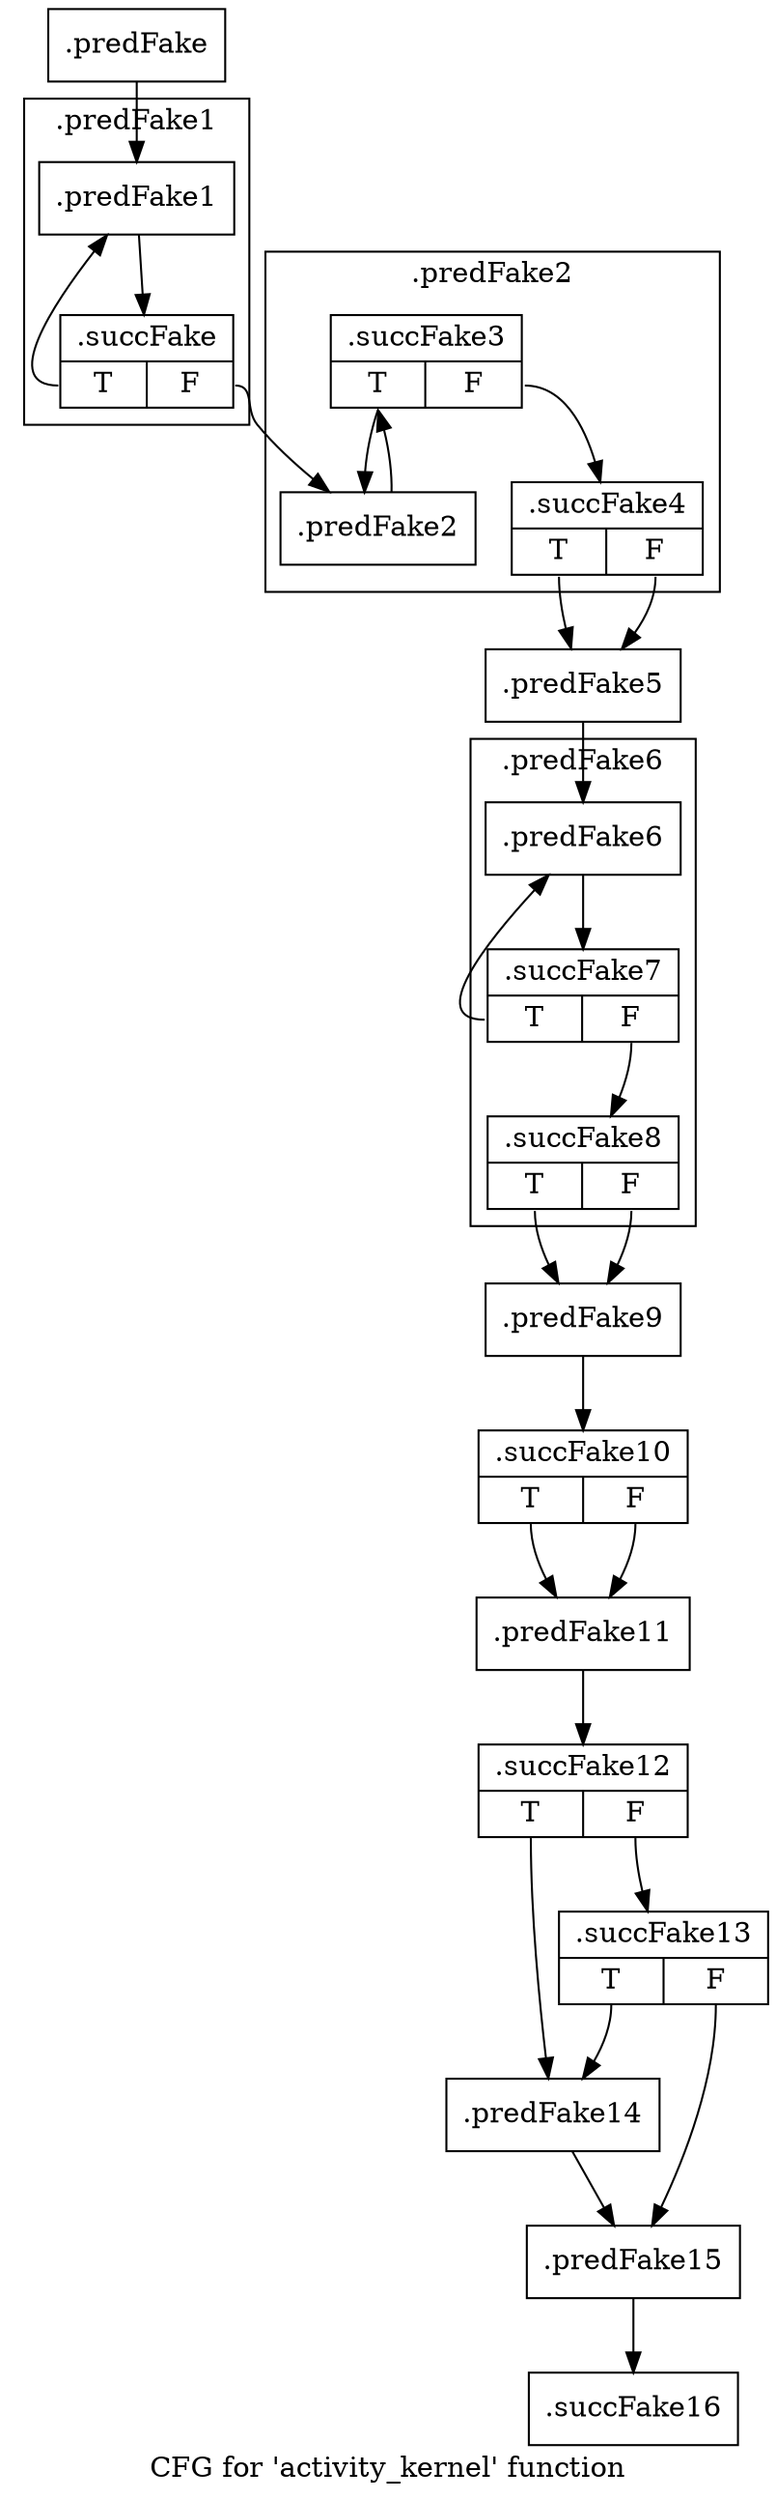 digraph "CFG for 'activity_kernel' function" {
	label="CFG for 'activity_kernel' function";

	Node0x33a6b50 [shape=record,filename="",linenumber="",label="{.predFake}"];
	Node0x33a6b50 -> Node0x33c7ce0[ callList="" memoryops="" filename="../../../../activity_kernel.c" execusionnum="0"];
	Node0x33c3d90 [shape=record,filename="../../../../activity_kernel.c",linenumber="24",label="{.succFake4|{<s0>T|<s1>F}}"];
	Node0x33c3d90:s0 -> Node0x33c7fb0[ callList="" memoryops="" filename="../../../../activity_kernel.c" execusionnum="0"];
	Node0x33c3d90:s1 -> Node0x33c7fb0;
	Node0x33c7fb0 [shape=record,filename="../../../../activity_kernel.c",linenumber="28",label="{.predFake5}"];
	Node0x33c7fb0 -> Node0x33c8000[ callList="" memoryops="" filename="../../../../activity_kernel.c" execusionnum="0"];
	Node0x33c4090 [shape=record,filename="../../../../activity_kernel.c",linenumber="35",label="{.succFake8|{<s0>T|<s1>F}}"];
	Node0x33c4090:s0 -> Node0x33c8190[ callList="" memoryops="" filename="../../../../activity_kernel.c" execusionnum="0"];
	Node0x33c4090:s1 -> Node0x33c8190;
	Node0x33c8190 [shape=record,filename="../../../../activity_kernel.c",linenumber="39",label="{.predFake9}"];
	Node0x33c8190 -> Node0x33c4280[ callList="" memoryops="" filename="../../../../activity_kernel.c" execusionnum="0"];
	Node0x33c4280 [shape=record,filename="../../../../activity_kernel.c",linenumber="41",label="{.succFake10|{<s0>T|<s1>F}}"];
	Node0x33c4280:s0 -> Node0x33c8230[ callList="" memoryops="" filename="../../../../activity_kernel.c" execusionnum="0"];
	Node0x33c4280:s1 -> Node0x33c8230;
	Node0x33c8230 [shape=record,filename="../../../../activity_kernel.c",linenumber="46",label="{.predFake11}"];
	Node0x33c8230 -> Node0x33c4360[ callList="" memoryops="" filename="../../../../activity_kernel.c" execusionnum="0"];
	Node0x33c4360 [shape=record,filename="../../../../activity_kernel.c",linenumber="46",label="{.succFake12|{<s0>T|<s1>F}}"];
	Node0x33c4360:s0 -> Node0x33c82d0;
	Node0x33c4360:s1 -> Node0x33c4410[ callList="" memoryops="" filename="../../../../activity_kernel.c" execusionnum="0"];
	Node0x33c4410 [shape=record,filename="../../../../activity_kernel.c",linenumber="46",label="{.succFake13|{<s0>T|<s1>F}}"];
	Node0x33c4410:s0 -> Node0x33c82d0;
	Node0x33c4410:s1 -> Node0x33c8320;
	Node0x33c82d0 [shape=record,filename="../../../../activity_kernel.c",linenumber="47",label="{.predFake14}"];
	Node0x33c82d0 -> Node0x33c8320[ callList="" memoryops="" filename="../../../../activity_kernel.c" execusionnum="0"];
	Node0x33c8320 [shape=record,filename="../../../../activity_kernel.c",linenumber="55",label="{.predFake15}"];
	Node0x33c8320 -> Node0x33debb0[ callList="" memoryops="" filename="../../../../activity_kernel.c" execusionnum="0"];
	Node0x33debb0 [shape=record,filename="../../../../activity_kernel.c",linenumber="55",label="{.succFake16}"];
subgraph cluster_0 {
	label=".predFake6";
	tripcount="0";
	invocationtime="-1";

	Node0x33c8000 [shape=record,filename="../../../../activity_kernel.c",linenumber="28",label="{.predFake6}"];
	Node0x33c8000 -> Node0x33c3fe0[ callList="" memoryops="" filename="../../../../activity_kernel.c" execusionnum="0"];
	Node0x33c3fe0 [shape=record,filename="../../../../activity_kernel.c",linenumber="28",label="{.succFake7|{<s0>T|<s1>F}}"];
	Node0x33c3fe0:s0 -> Node0x33c8000[ callList="" memoryops="" filename="../../../../activity_kernel.c" execusionnum="0"];
	Node0x33c3fe0:s1 -> Node0x33c4090[ callList="" memoryops="" filename="../../../../activity_kernel.c" execusionnum="0"];
}
subgraph cluster_1 {
	label=".predFake2";
	tripcount="0";
	invocationtime="-1";

	Node0x33c7e20 [shape=record,filename="../../../../activity_kernel.c",linenumber="15",label="{.predFake2}"];
	Node0x33c7e20 -> Node0x33c3d40[ callList="" memoryops="" filename="../../../../activity_kernel.c" execusionnum="0"];
	Node0x33c3d40 [shape=record,filename="../../../../activity_kernel.c",linenumber="15",label="{.succFake3|{<s0>T|<s1>F}}"];
	Node0x33c3d40:s0 -> Node0x33c7e20[ callList="" memoryops="" filename="../../../../activity_kernel.c" execusionnum="0"];
	Node0x33c3d40:s1 -> Node0x33c3d90[ callList="" memoryops="" filename="../../../../activity_kernel.c" execusionnum="0"];
}
subgraph cluster_2 {
	label=".predFake1";
	tripcount="0";
	invocationtime="-1";

	Node0x33c7ce0 [shape=record,filename="../../../../activity_kernel.c",linenumber="11",label="{.predFake1}"];
	Node0x33c7ce0 -> Node0x33dde60[ callList="" memoryops="" filename="../../../../activity_kernel.c" execusionnum="0"];
	Node0x33dde60 [shape=record,filename="../../../../activity_kernel.c",linenumber="11",label="{.succFake|{<s0>T|<s1>F}}"];
	Node0x33dde60:s0 -> Node0x33c7ce0[ callList="" memoryops="" filename="../../../../activity_kernel.c" execusionnum="0"];
	Node0x33dde60:s1 -> Node0x33c7e20[ callList="" memoryops="" filename="../../../../activity_kernel.c" execusionnum="0"];
}
}
